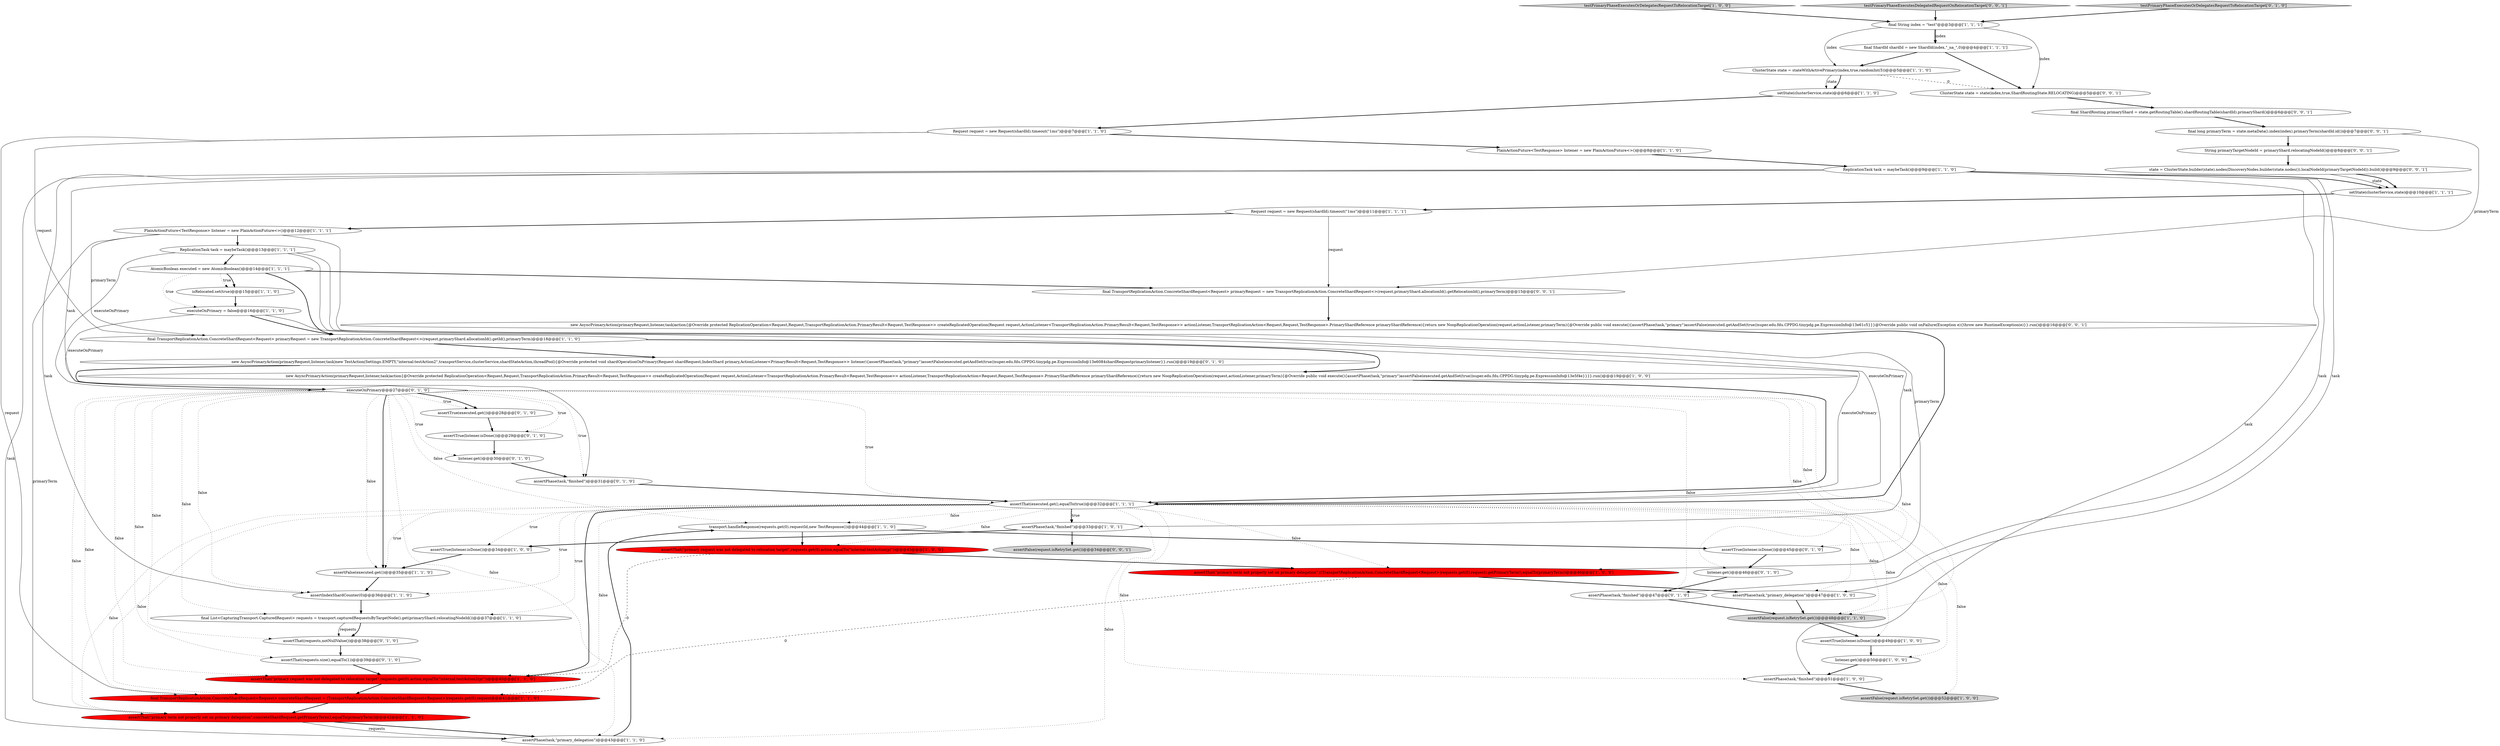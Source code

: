 digraph {
34 [style = filled, label = "transport.handleResponse(requests.get(0).requestId,new TestResponse())@@@44@@@['1', '1', '0']", fillcolor = white, shape = ellipse image = "AAA0AAABBB1BBB"];
1 [style = filled, label = "ReplicationTask task = maybeTask()@@@13@@@['1', '1', '1']", fillcolor = white, shape = ellipse image = "AAA0AAABBB1BBB"];
17 [style = filled, label = "assertPhase(task,\"finished\")@@@33@@@['1', '0', '1']", fillcolor = white, shape = ellipse image = "AAA0AAABBB1BBB"];
25 [style = filled, label = "assertIndexShardCounter(0)@@@36@@@['1', '1', '0']", fillcolor = white, shape = ellipse image = "AAA0AAABBB1BBB"];
22 [style = filled, label = "testPrimaryPhaseExecutesOrDelegatesRequestToRelocationTarget['1', '0', '0']", fillcolor = lightgray, shape = diamond image = "AAA0AAABBB1BBB"];
38 [style = filled, label = "executeOnPrimary@@@27@@@['0', '1', '0']", fillcolor = white, shape = diamond image = "AAA0AAABBB2BBB"];
54 [style = filled, label = "assertFalse(request.isRetrySet.get())@@@34@@@['0', '0', '1']", fillcolor = lightgray, shape = ellipse image = "AAA0AAABBB3BBB"];
9 [style = filled, label = "new AsyncPrimaryAction(primaryRequest,listener,task)action{@Override protected ReplicationOperation<Request,Request,TransportReplicationAction.PrimaryResult<Request,TestResponse>> createReplicatedOperation(Request request,ActionListener<TransportReplicationAction.PrimaryResult<Request,TestResponse>> actionListener,TransportReplicationAction<Request,Request,TestResponse>.PrimaryShardReference primaryShardReference){return new NoopReplicationOperation(request,actionListener,primaryTerm){@Override public void execute(){assertPhase(task,\"primary\")assertFalse(executed.getAndSet(true))super.edu.fdu.CPPDG.tinypdg.pe.ExpressionInfo@13e5f4e}}}}.run()@@@19@@@['1', '0', '0']", fillcolor = white, shape = ellipse image = "AAA0AAABBB1BBB"];
35 [style = filled, label = "assertPhase(task,\"finished\")@@@51@@@['1', '0', '0']", fillcolor = white, shape = ellipse image = "AAA0AAABBB1BBB"];
5 [style = filled, label = "assertFalse(request.isRetrySet.get())@@@48@@@['1', '1', '0']", fillcolor = lightgray, shape = ellipse image = "AAA0AAABBB1BBB"];
46 [style = filled, label = "assertPhase(task,\"finished\")@@@31@@@['0', '1', '0']", fillcolor = white, shape = ellipse image = "AAA0AAABBB2BBB"];
42 [style = filled, label = "assertPhase(task,\"finished\")@@@47@@@['0', '1', '0']", fillcolor = white, shape = ellipse image = "AAA0AAABBB2BBB"];
32 [style = filled, label = "final TransportReplicationAction.ConcreteShardRequest<Request> primaryRequest = new TransportReplicationAction.ConcreteShardRequest<>(request,primaryShard.allocationId().getId(),primaryTerm)@@@18@@@['1', '1', '0']", fillcolor = white, shape = ellipse image = "AAA0AAABBB1BBB"];
14 [style = filled, label = "ClusterState state = stateWithActivePrimary(index,true,randomInt(5))@@@5@@@['1', '1', '0']", fillcolor = white, shape = ellipse image = "AAA0AAABBB1BBB"];
31 [style = filled, label = "isRelocated.set(true)@@@15@@@['1', '1', '0']", fillcolor = white, shape = ellipse image = "AAA0AAABBB1BBB"];
0 [style = filled, label = "AtomicBoolean executed = new AtomicBoolean()@@@14@@@['1', '1', '1']", fillcolor = white, shape = ellipse image = "AAA0AAABBB1BBB"];
53 [style = filled, label = "testPrimaryPhaseExecutesDelegatedRequestOnRelocationTarget['0', '0', '1']", fillcolor = lightgray, shape = diamond image = "AAA0AAABBB3BBB"];
8 [style = filled, label = "assertThat(\"primary request was not delegated to relocation target\",requests.get(0).action,equalTo(\"internal:testAction(p(\"))@@@45@@@['1', '0', '0']", fillcolor = red, shape = ellipse image = "AAA1AAABBB1BBB"];
45 [style = filled, label = "testPrimaryPhaseExecutesOrDelegatesRequestToRelocationTarget['0', '1', '0']", fillcolor = lightgray, shape = diamond image = "AAA0AAABBB2BBB"];
50 [style = filled, label = "String primaryTargetNodeId = primaryShard.relocatingNodeId()@@@8@@@['0', '0', '1']", fillcolor = white, shape = ellipse image = "AAA0AAABBB3BBB"];
39 [style = filled, label = "assertThat(requests,notNullValue())@@@38@@@['0', '1', '0']", fillcolor = white, shape = ellipse image = "AAA0AAABBB2BBB"];
26 [style = filled, label = "PlainActionFuture<TestResponse> listener = new PlainActionFuture<>()@@@8@@@['1', '1', '0']", fillcolor = white, shape = ellipse image = "AAA0AAABBB1BBB"];
51 [style = filled, label = "final ShardRouting primaryShard = state.getRoutingTable().shardRoutingTable(shardId).primaryShard()@@@6@@@['0', '0', '1']", fillcolor = white, shape = ellipse image = "AAA0AAABBB3BBB"];
49 [style = filled, label = "final long primaryTerm = state.metaData().index(index).primaryTerm(shardId.id())@@@7@@@['0', '0', '1']", fillcolor = white, shape = ellipse image = "AAA0AAABBB3BBB"];
7 [style = filled, label = "Request request = new Request(shardId).timeout(\"1ms\")@@@7@@@['1', '1', '0']", fillcolor = white, shape = ellipse image = "AAA0AAABBB1BBB"];
28 [style = filled, label = "ReplicationTask task = maybeTask()@@@9@@@['1', '1', '0']", fillcolor = white, shape = ellipse image = "AAA0AAABBB1BBB"];
36 [style = filled, label = "listener.get()@@@46@@@['0', '1', '0']", fillcolor = white, shape = ellipse image = "AAA0AAABBB2BBB"];
13 [style = filled, label = "assertPhase(task,\"primary_delegation\")@@@47@@@['1', '0', '0']", fillcolor = white, shape = ellipse image = "AAA0AAABBB1BBB"];
48 [style = filled, label = "ClusterState state = state(index,true,ShardRoutingState.RELOCATING)@@@5@@@['0', '0', '1']", fillcolor = white, shape = ellipse image = "AAA0AAABBB3BBB"];
11 [style = filled, label = "PlainActionFuture<TestResponse> listener = new PlainActionFuture<>()@@@12@@@['1', '1', '1']", fillcolor = white, shape = ellipse image = "AAA0AAABBB1BBB"];
3 [style = filled, label = "final TransportReplicationAction.ConcreteShardRequest<Request> concreteShardRequest = (TransportReplicationAction.ConcreteShardRequest<Request>)requests.get(0).request@@@41@@@['1', '1', '0']", fillcolor = red, shape = ellipse image = "AAA1AAABBB1BBB"];
20 [style = filled, label = "assertThat(executed.get(),equalTo(true))@@@32@@@['1', '1', '1']", fillcolor = white, shape = ellipse image = "AAA0AAABBB1BBB"];
33 [style = filled, label = "assertPhase(task,\"primary_delegation\")@@@43@@@['1', '1', '0']", fillcolor = white, shape = ellipse image = "AAA0AAABBB1BBB"];
16 [style = filled, label = "executeOnPrimary = false@@@16@@@['1', '1', '0']", fillcolor = white, shape = ellipse image = "AAA0AAABBB1BBB"];
55 [style = filled, label = "final TransportReplicationAction.ConcreteShardRequest<Request> primaryRequest = new TransportReplicationAction.ConcreteShardRequest<>(request,primaryShard.allocationId().getRelocationId(),primaryTerm)@@@15@@@['0', '0', '1']", fillcolor = white, shape = ellipse image = "AAA0AAABBB3BBB"];
18 [style = filled, label = "final List<CapturingTransport.CapturedRequest> requests = transport.capturedRequestsByTargetNode().get(primaryShard.relocatingNodeId())@@@37@@@['1', '1', '0']", fillcolor = white, shape = ellipse image = "AAA0AAABBB1BBB"];
56 [style = filled, label = "state = ClusterState.builder(state).nodes(DiscoveryNodes.builder(state.nodes()).localNodeId(primaryTargetNodeId)).build()@@@9@@@['0', '0', '1']", fillcolor = white, shape = ellipse image = "AAA0AAABBB3BBB"];
47 [style = filled, label = "assertThat(requests.size(),equalTo(1))@@@39@@@['0', '1', '0']", fillcolor = white, shape = ellipse image = "AAA0AAABBB2BBB"];
23 [style = filled, label = "assertTrue(listener.isDone())@@@34@@@['1', '0', '0']", fillcolor = white, shape = ellipse image = "AAA0AAABBB1BBB"];
52 [style = filled, label = "new AsyncPrimaryAction(primaryRequest,listener,task)action{@Override protected ReplicationOperation<Request,Request,TransportReplicationAction.PrimaryResult<Request,TestResponse>> createReplicatedOperation(Request request,ActionListener<TransportReplicationAction.PrimaryResult<Request,TestResponse>> actionListener,TransportReplicationAction<Request,Request,TestResponse>.PrimaryShardReference primaryShardReference){return new NoopReplicationOperation(request,actionListener,primaryTerm){@Override public void execute(){assertPhase(task,\"primary\")assertFalse(executed.getAndSet(true))super.edu.fdu.CPPDG.tinypdg.pe.ExpressionInfo@13e61c5}}}@Override public void onFailure(Exception e){throw new RuntimeException(e)}}.run()@@@16@@@['0', '0', '1']", fillcolor = white, shape = ellipse image = "AAA0AAABBB3BBB"];
44 [style = filled, label = "assertTrue(listener.isDone())@@@29@@@['0', '1', '0']", fillcolor = white, shape = ellipse image = "AAA0AAABBB2BBB"];
41 [style = filled, label = "assertTrue(listener.isDone())@@@45@@@['0', '1', '0']", fillcolor = white, shape = ellipse image = "AAA0AAABBB2BBB"];
27 [style = filled, label = "assertThat(\"primary request was not delegated to relocation target\",requests.get(0).action,equalTo(\"internal:testAction2(p(\"))@@@40@@@['1', '1', '0']", fillcolor = red, shape = ellipse image = "AAA1AAABBB1BBB"];
40 [style = filled, label = "assertTrue(executed.get())@@@28@@@['0', '1', '0']", fillcolor = white, shape = ellipse image = "AAA0AAABBB2BBB"];
19 [style = filled, label = "assertFalse(executed.get())@@@35@@@['1', '1', '0']", fillcolor = white, shape = ellipse image = "AAA0AAABBB1BBB"];
21 [style = filled, label = "assertThat(\"primary term not properly set on primary delegation\",concreteShardRequest.getPrimaryTerm(),equalTo(primaryTerm))@@@42@@@['1', '1', '0']", fillcolor = red, shape = ellipse image = "AAA1AAABBB1BBB"];
6 [style = filled, label = "setState(clusterService,state)@@@10@@@['1', '1', '1']", fillcolor = white, shape = ellipse image = "AAA0AAABBB1BBB"];
10 [style = filled, label = "listener.get()@@@50@@@['1', '0', '0']", fillcolor = white, shape = ellipse image = "AAA0AAABBB1BBB"];
43 [style = filled, label = "new AsyncPrimaryAction(primaryRequest,listener,task)new TestAction(Settings.EMPTY,\"internal:testAction2\",transportService,clusterService,shardStateAction,threadPool){@Override protected void shardOperationOnPrimary(Request shardRequest,IndexShard primary,ActionListener<PrimaryResult<Request,TestResponse>> listener){assertPhase(task,\"primary\")assertFalse(executed.getAndSet(true))super.edu.fdu.CPPDG.tinypdg.pe.ExpressionInfo@13e6084shardRequestprimarylistener}}.run()@@@19@@@['0', '1', '0']", fillcolor = white, shape = ellipse image = "AAA0AAABBB2BBB"];
15 [style = filled, label = "Request request = new Request(shardId).timeout(\"1ms\")@@@11@@@['1', '1', '1']", fillcolor = white, shape = ellipse image = "AAA0AAABBB1BBB"];
2 [style = filled, label = "assertFalse(request.isRetrySet.get())@@@52@@@['1', '0', '0']", fillcolor = lightgray, shape = ellipse image = "AAA0AAABBB1BBB"];
37 [style = filled, label = "listener.get()@@@30@@@['0', '1', '0']", fillcolor = white, shape = ellipse image = "AAA0AAABBB2BBB"];
29 [style = filled, label = "assertTrue(listener.isDone())@@@49@@@['1', '0', '0']", fillcolor = white, shape = ellipse image = "AAA0AAABBB1BBB"];
30 [style = filled, label = "setState(clusterService,state)@@@6@@@['1', '1', '0']", fillcolor = white, shape = ellipse image = "AAA0AAABBB1BBB"];
24 [style = filled, label = "assertThat(\"primary term not properly set on primary delegation\",((TransportReplicationAction.ConcreteShardRequest<Request>)requests.get(0).request).getPrimaryTerm(),equalTo(primaryTerm))@@@46@@@['1', '0', '0']", fillcolor = red, shape = ellipse image = "AAA1AAABBB1BBB"];
12 [style = filled, label = "final ShardId shardId = new ShardId(index,\"_na_\",0)@@@4@@@['1', '1', '1']", fillcolor = white, shape = ellipse image = "AAA0AAABBB1BBB"];
4 [style = filled, label = "final String index = \"test\"@@@3@@@['1', '1', '1']", fillcolor = white, shape = ellipse image = "AAA0AAABBB1BBB"];
28->6 [style = bold, label=""];
17->54 [style = bold, label=""];
38->34 [style = dotted, label="false"];
10->35 [style = bold, label=""];
50->56 [style = bold, label=""];
28->35 [style = solid, label="task"];
47->27 [style = bold, label=""];
38->18 [style = dotted, label="false"];
20->8 [style = dotted, label="false"];
20->27 [style = bold, label=""];
7->26 [style = bold, label=""];
22->4 [style = bold, label=""];
0->31 [style = dotted, label="true"];
48->51 [style = bold, label=""];
21->33 [style = solid, label="requests"];
28->25 [style = solid, label="task"];
15->11 [style = bold, label=""];
38->39 [style = dotted, label="false"];
38->33 [style = dotted, label="false"];
4->48 [style = solid, label="index"];
16->20 [style = solid, label="executeOnPrimary"];
20->18 [style = dotted, label="true"];
38->42 [style = dotted, label="false"];
39->47 [style = bold, label=""];
20->13 [style = dotted, label="false"];
26->28 [style = bold, label=""];
20->33 [style = dotted, label="false"];
38->25 [style = dotted, label="false"];
38->40 [style = dotted, label="true"];
38->19 [style = dotted, label="false"];
38->46 [style = dotted, label="true"];
5->29 [style = bold, label=""];
20->3 [style = dotted, label="false"];
14->30 [style = bold, label=""];
20->21 [style = dotted, label="false"];
38->20 [style = dotted, label="true"];
16->32 [style = bold, label=""];
12->48 [style = bold, label=""];
1->0 [style = bold, label=""];
56->6 [style = solid, label="state"];
34->8 [style = bold, label=""];
19->25 [style = bold, label=""];
4->12 [style = solid, label="index"];
20->5 [style = dotted, label="false"];
37->46 [style = bold, label=""];
30->7 [style = bold, label=""];
15->55 [style = solid, label="request"];
12->14 [style = bold, label=""];
13->5 [style = bold, label=""];
46->20 [style = bold, label=""];
44->37 [style = bold, label=""];
38->41 [style = dotted, label="false"];
20->24 [style = dotted, label="false"];
36->42 [style = bold, label=""];
0->31 [style = bold, label=""];
24->13 [style = bold, label=""];
8->24 [style = bold, label=""];
38->37 [style = dotted, label="true"];
56->6 [style = bold, label=""];
20->35 [style = dotted, label="false"];
20->25 [style = dotted, label="true"];
20->29 [style = dotted, label="false"];
20->17 [style = dotted, label="true"];
38->5 [style = dotted, label="false"];
35->2 [style = bold, label=""];
25->18 [style = bold, label=""];
9->20 [style = bold, label=""];
38->44 [style = dotted, label="true"];
7->3 [style = solid, label="request"];
1->17 [style = solid, label="task"];
17->23 [style = bold, label=""];
6->15 [style = bold, label=""];
38->19 [style = bold, label=""];
49->50 [style = bold, label=""];
20->27 [style = dotted, label="false"];
28->33 [style = solid, label="task"];
32->9 [style = bold, label=""];
41->36 [style = bold, label=""];
43->38 [style = bold, label=""];
28->13 [style = solid, label="task"];
18->39 [style = bold, label=""];
49->55 [style = solid, label="primaryTerm"];
23->19 [style = bold, label=""];
20->23 [style = dotted, label="true"];
4->12 [style = bold, label=""];
29->10 [style = bold, label=""];
3->21 [style = bold, label=""];
20->19 [style = dotted, label="true"];
0->16 [style = dotted, label="true"];
0->32 [style = bold, label=""];
55->52 [style = bold, label=""];
38->40 [style = bold, label=""];
40->44 [style = bold, label=""];
7->32 [style = solid, label="request"];
11->21 [style = solid, label="primaryTerm"];
20->34 [style = dotted, label="false"];
1->38 [style = solid, label="executeOnPrimary"];
28->42 [style = solid, label="task"];
28->46 [style = solid, label="task"];
20->17 [style = bold, label=""];
11->1 [style = bold, label=""];
31->16 [style = bold, label=""];
14->48 [style = dashed, label="0"];
24->3 [style = dashed, label="0"];
21->33 [style = bold, label=""];
38->27 [style = dotted, label="false"];
27->3 [style = bold, label=""];
14->30 [style = solid, label="state"];
18->39 [style = solid, label="requests"];
34->41 [style = bold, label=""];
51->49 [style = bold, label=""];
32->43 [style = bold, label=""];
52->20 [style = bold, label=""];
20->10 [style = dotted, label="false"];
38->3 [style = dotted, label="false"];
45->4 [style = bold, label=""];
20->2 [style = dotted, label="false"];
38->36 [style = dotted, label="false"];
38->47 [style = dotted, label="false"];
11->32 [style = solid, label="primaryTerm"];
16->38 [style = solid, label="executeOnPrimary"];
0->55 [style = bold, label=""];
11->24 [style = solid, label="primaryTerm"];
8->27 [style = dashed, label="0"];
38->21 [style = dotted, label="false"];
1->20 [style = solid, label="executeOnPrimary"];
42->5 [style = bold, label=""];
53->4 [style = bold, label=""];
33->34 [style = bold, label=""];
4->14 [style = solid, label="index"];
}
